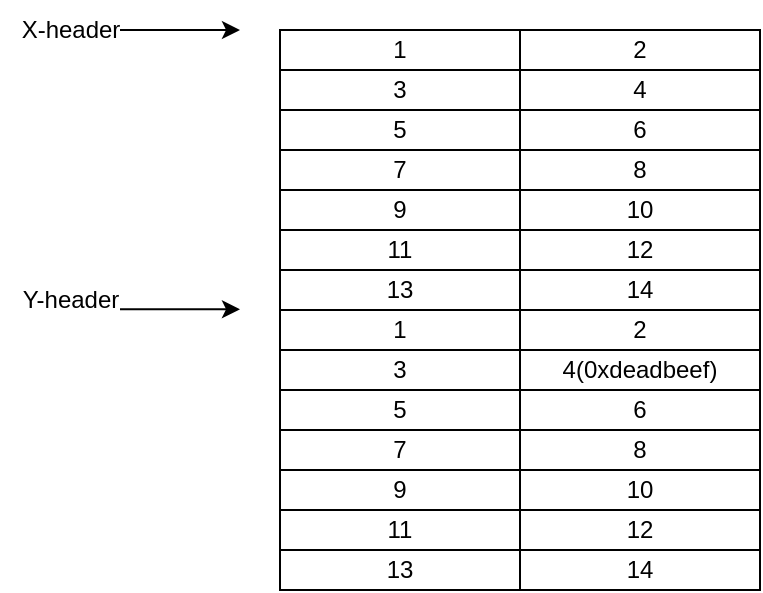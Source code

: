 <mxfile>
    <diagram id="4i94Mz4nOguV_iHQq0ls" name="Page-1">
        <mxGraphModel dx="507" dy="282" grid="1" gridSize="10" guides="1" tooltips="1" connect="1" arrows="1" fold="1" page="1" pageScale="1" pageWidth="850" pageHeight="1100" math="0" shadow="0">
            <root>
                <mxCell id="0"/>
                <mxCell id="1" parent="0"/>
                <mxCell id="2" value="1" style="rounded=0;whiteSpace=wrap;html=1;" vertex="1" parent="1">
                    <mxGeometry x="250" y="360" width="120" height="20" as="geometry"/>
                </mxCell>
                <mxCell id="3" value="2" style="rounded=0;whiteSpace=wrap;html=1;" vertex="1" parent="1">
                    <mxGeometry x="370" y="360" width="120" height="20" as="geometry"/>
                </mxCell>
                <mxCell id="4" value="3" style="rounded=0;whiteSpace=wrap;html=1;" vertex="1" parent="1">
                    <mxGeometry x="250" y="380" width="120" height="20" as="geometry"/>
                </mxCell>
                <mxCell id="5" value="4" style="rounded=0;whiteSpace=wrap;html=1;" vertex="1" parent="1">
                    <mxGeometry x="370" y="380" width="120" height="20" as="geometry"/>
                </mxCell>
                <mxCell id="6" value="5" style="rounded=0;whiteSpace=wrap;html=1;" vertex="1" parent="1">
                    <mxGeometry x="250" y="400" width="120" height="20" as="geometry"/>
                </mxCell>
                <mxCell id="7" value="6" style="rounded=0;whiteSpace=wrap;html=1;" vertex="1" parent="1">
                    <mxGeometry x="370" y="400" width="120" height="20" as="geometry"/>
                </mxCell>
                <mxCell id="8" value="7" style="rounded=0;whiteSpace=wrap;html=1;" vertex="1" parent="1">
                    <mxGeometry x="250" y="420" width="120" height="20" as="geometry"/>
                </mxCell>
                <mxCell id="9" value="8" style="rounded=0;whiteSpace=wrap;html=1;" vertex="1" parent="1">
                    <mxGeometry x="370" y="420" width="120" height="20" as="geometry"/>
                </mxCell>
                <mxCell id="16" value="9" style="rounded=0;whiteSpace=wrap;html=1;" vertex="1" parent="1">
                    <mxGeometry x="250" y="440" width="120" height="20" as="geometry"/>
                </mxCell>
                <mxCell id="17" value="10" style="rounded=0;whiteSpace=wrap;html=1;" vertex="1" parent="1">
                    <mxGeometry x="370" y="440" width="120" height="20" as="geometry"/>
                </mxCell>
                <mxCell id="18" value="11" style="rounded=0;whiteSpace=wrap;html=1;" vertex="1" parent="1">
                    <mxGeometry x="250" y="460" width="120" height="20" as="geometry"/>
                </mxCell>
                <mxCell id="19" value="12" style="rounded=0;whiteSpace=wrap;html=1;" vertex="1" parent="1">
                    <mxGeometry x="370" y="460" width="120" height="20" as="geometry"/>
                </mxCell>
                <mxCell id="20" value="13" style="rounded=0;whiteSpace=wrap;html=1;" vertex="1" parent="1">
                    <mxGeometry x="250" y="480" width="120" height="20" as="geometry"/>
                </mxCell>
                <mxCell id="21" value="14" style="rounded=0;whiteSpace=wrap;html=1;" vertex="1" parent="1">
                    <mxGeometry x="370" y="480" width="120" height="20" as="geometry"/>
                </mxCell>
                <mxCell id="22" value="13" style="rounded=0;whiteSpace=wrap;html=1;" vertex="1" parent="1">
                    <mxGeometry x="250" y="620" width="120" height="20" as="geometry"/>
                </mxCell>
                <mxCell id="23" value="14" style="rounded=0;whiteSpace=wrap;html=1;" vertex="1" parent="1">
                    <mxGeometry x="370" y="620" width="120" height="20" as="geometry"/>
                </mxCell>
                <mxCell id="24" value="" style="endArrow=classic;html=1;" edge="1" parent="1">
                    <mxGeometry width="50" height="50" relative="1" as="geometry">
                        <mxPoint x="170" y="360" as="sourcePoint"/>
                        <mxPoint x="230" y="360" as="targetPoint"/>
                    </mxGeometry>
                </mxCell>
                <mxCell id="26" value="" style="endArrow=classic;html=1;" edge="1" parent="1">
                    <mxGeometry width="50" height="50" relative="1" as="geometry">
                        <mxPoint x="170" y="499.63" as="sourcePoint"/>
                        <mxPoint x="230.0" y="499.63" as="targetPoint"/>
                    </mxGeometry>
                </mxCell>
                <mxCell id="27" value="X-header" style="text;html=1;align=center;verticalAlign=middle;resizable=0;points=[];autosize=1;strokeColor=none;fillColor=none;" vertex="1" parent="1">
                    <mxGeometry x="110" y="345" width="70" height="30" as="geometry"/>
                </mxCell>
                <mxCell id="28" value="Y-header" style="text;html=1;align=center;verticalAlign=middle;resizable=0;points=[];autosize=1;strokeColor=none;fillColor=none;" vertex="1" parent="1">
                    <mxGeometry x="110" y="480" width="70" height="30" as="geometry"/>
                </mxCell>
                <mxCell id="29" value="1" style="rounded=0;whiteSpace=wrap;html=1;" vertex="1" parent="1">
                    <mxGeometry x="250" y="500" width="120" height="20" as="geometry"/>
                </mxCell>
                <mxCell id="30" value="2" style="rounded=0;whiteSpace=wrap;html=1;" vertex="1" parent="1">
                    <mxGeometry x="370" y="500" width="120" height="20" as="geometry"/>
                </mxCell>
                <mxCell id="31" value="3" style="rounded=0;whiteSpace=wrap;html=1;" vertex="1" parent="1">
                    <mxGeometry x="250" y="520" width="120" height="20" as="geometry"/>
                </mxCell>
                <mxCell id="32" value="4(0xdeadbeef)" style="rounded=0;whiteSpace=wrap;html=1;" vertex="1" parent="1">
                    <mxGeometry x="370" y="520" width="120" height="20" as="geometry"/>
                </mxCell>
                <mxCell id="33" value="5" style="rounded=0;whiteSpace=wrap;html=1;" vertex="1" parent="1">
                    <mxGeometry x="250" y="540" width="120" height="20" as="geometry"/>
                </mxCell>
                <mxCell id="34" value="6" style="rounded=0;whiteSpace=wrap;html=1;" vertex="1" parent="1">
                    <mxGeometry x="370" y="540" width="120" height="20" as="geometry"/>
                </mxCell>
                <mxCell id="35" value="7" style="rounded=0;whiteSpace=wrap;html=1;" vertex="1" parent="1">
                    <mxGeometry x="250" y="560" width="120" height="20" as="geometry"/>
                </mxCell>
                <mxCell id="36" value="8" style="rounded=0;whiteSpace=wrap;html=1;" vertex="1" parent="1">
                    <mxGeometry x="370" y="560" width="120" height="20" as="geometry"/>
                </mxCell>
                <mxCell id="37" value="9" style="rounded=0;whiteSpace=wrap;html=1;" vertex="1" parent="1">
                    <mxGeometry x="250" y="580" width="120" height="20" as="geometry"/>
                </mxCell>
                <mxCell id="38" value="10" style="rounded=0;whiteSpace=wrap;html=1;" vertex="1" parent="1">
                    <mxGeometry x="370" y="580" width="120" height="20" as="geometry"/>
                </mxCell>
                <mxCell id="39" value="11" style="rounded=0;whiteSpace=wrap;html=1;" vertex="1" parent="1">
                    <mxGeometry x="250" y="600" width="120" height="20" as="geometry"/>
                </mxCell>
                <mxCell id="40" value="12" style="rounded=0;whiteSpace=wrap;html=1;" vertex="1" parent="1">
                    <mxGeometry x="370" y="600" width="120" height="20" as="geometry"/>
                </mxCell>
            </root>
        </mxGraphModel>
    </diagram>
</mxfile>
